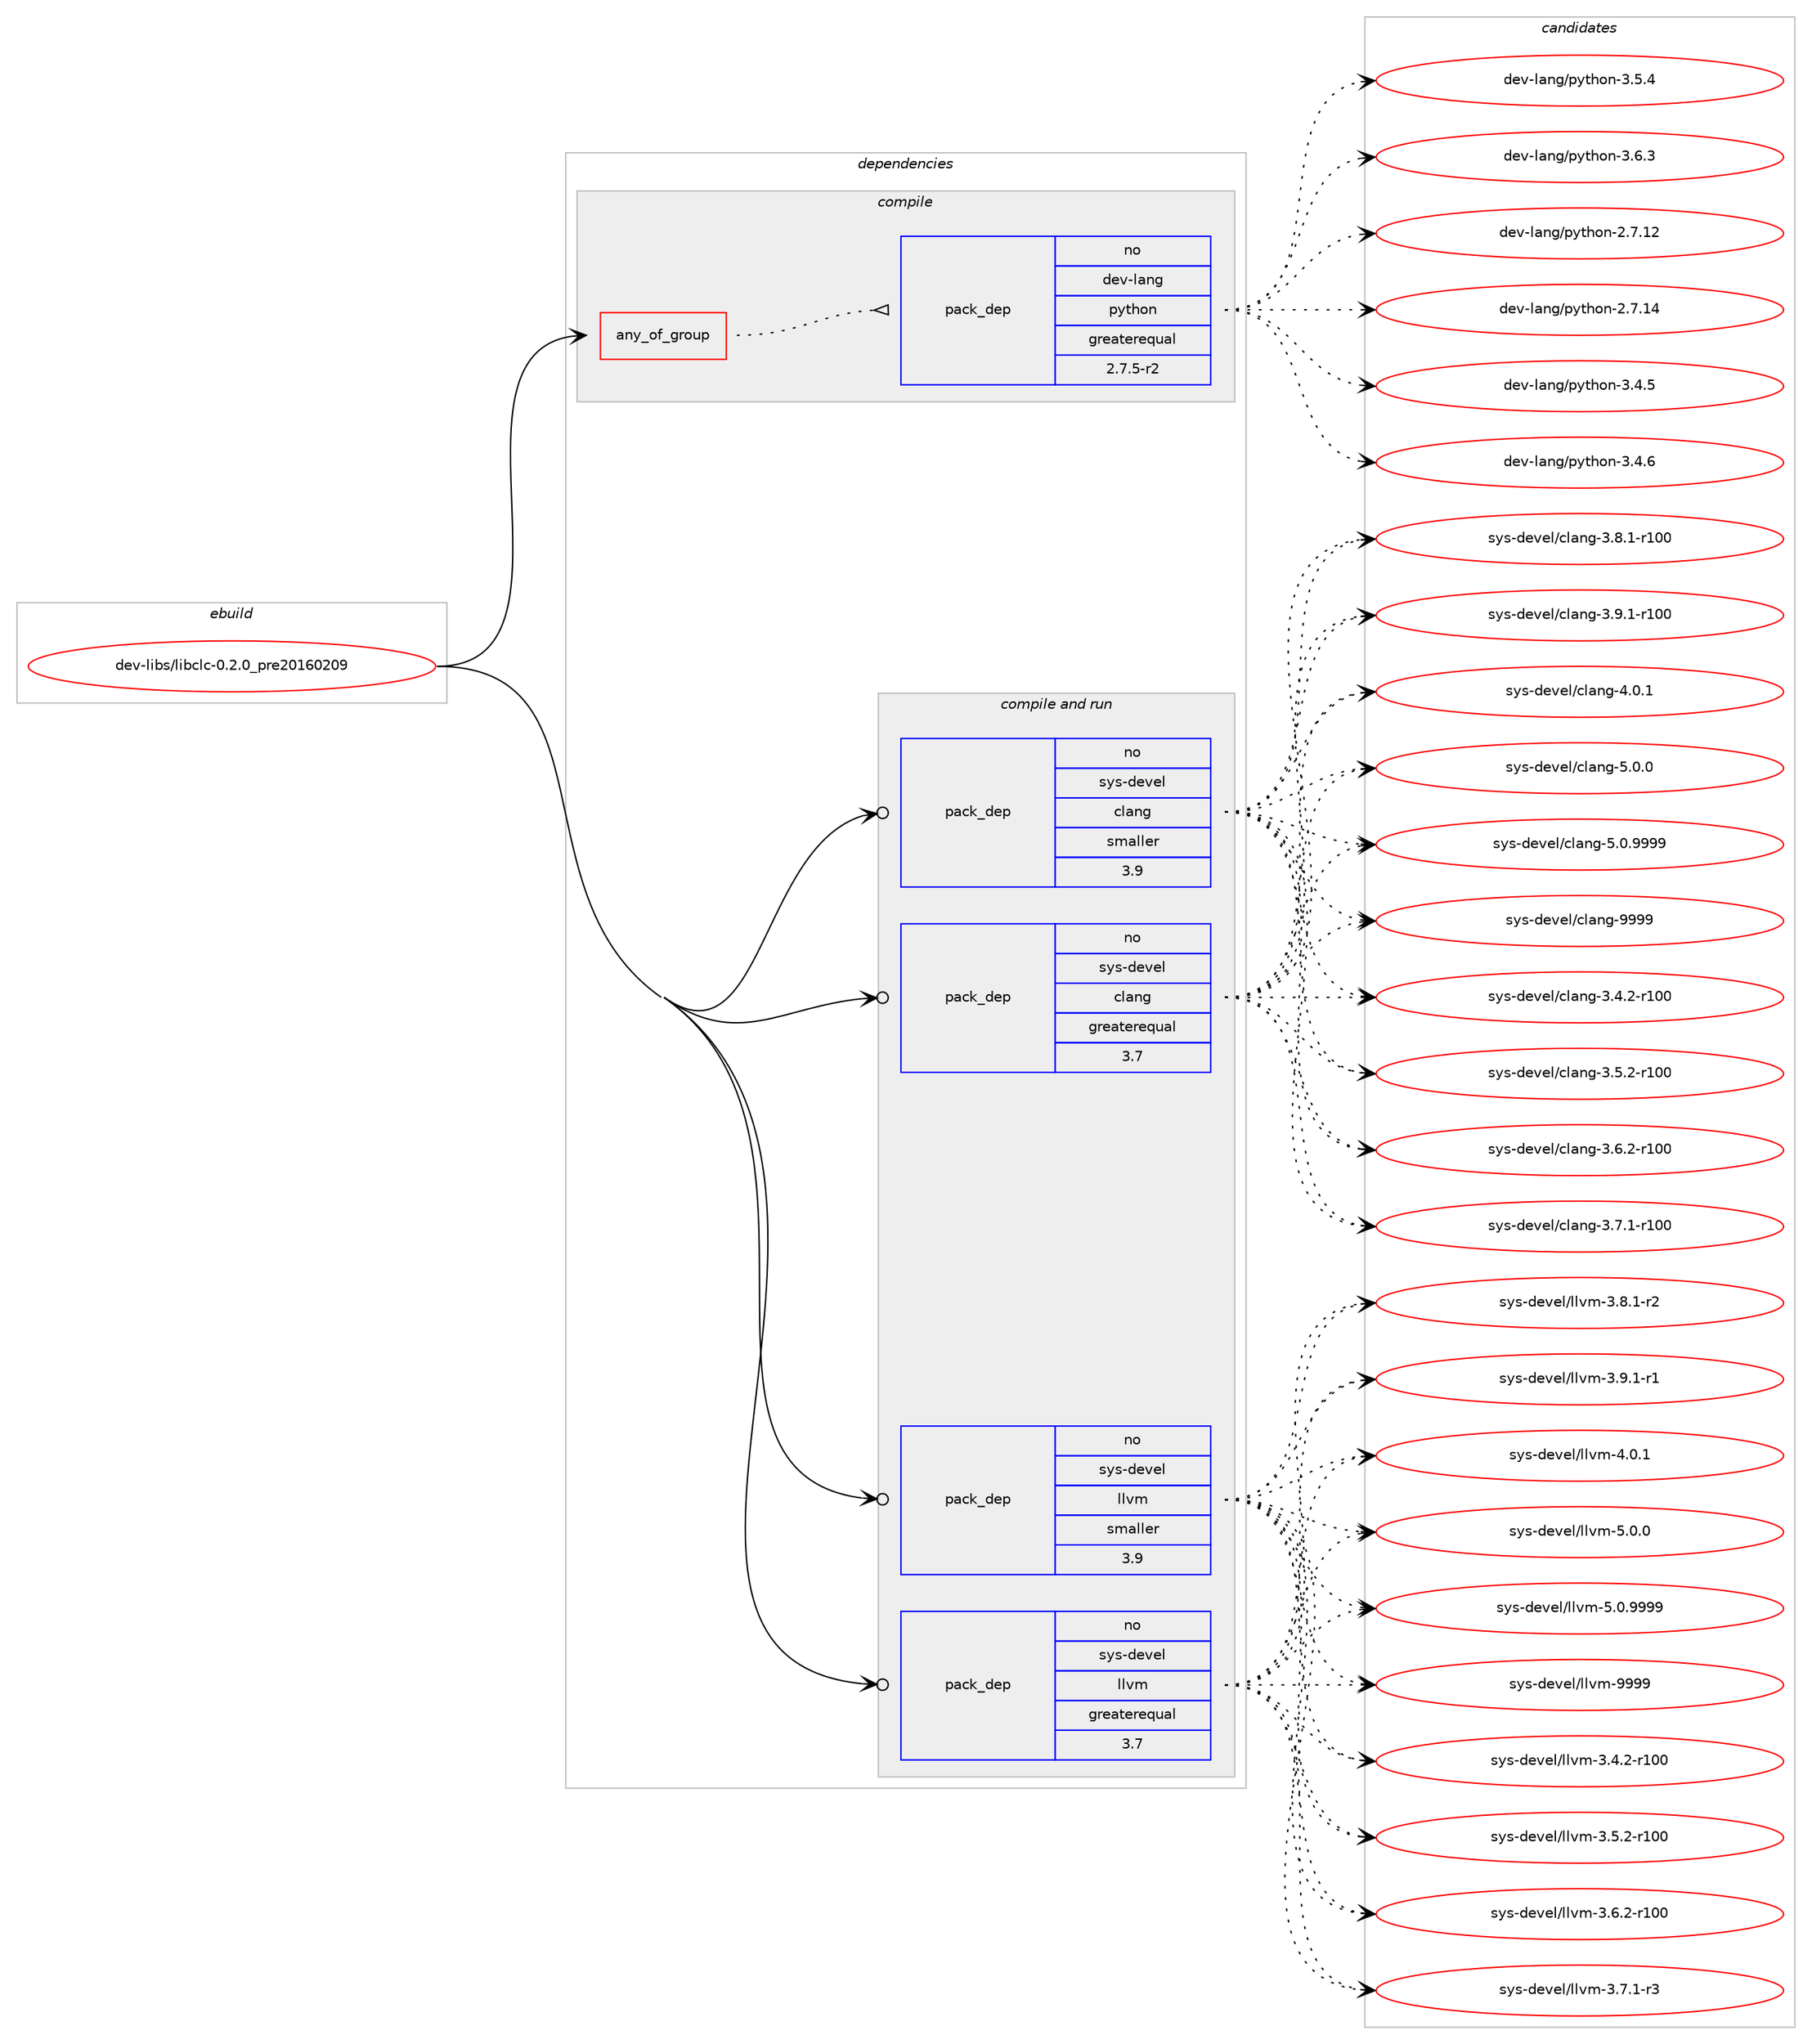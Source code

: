 digraph prolog {

# *************
# Graph options
# *************

newrank=true;
concentrate=true;
compound=true;
graph [rankdir=LR,fontname=Helvetica,fontsize=10,ranksep=1.5];#, ranksep=2.5, nodesep=0.2];
edge  [arrowhead=vee];
node  [fontname=Helvetica,fontsize=10];

# **********
# The ebuild
# **********

subgraph cluster_leftcol {
color=gray;
rank=same;
label=<<i>ebuild</i>>;
id [label="dev-libs/libclc-0.2.0_pre20160209", color=red, width=4, href="../dev-libs/libclc-0.2.0_pre20160209.svg"];
}

# ****************
# The dependencies
# ****************

subgraph cluster_midcol {
color=gray;
label=<<i>dependencies</i>>;
subgraph cluster_compile {
fillcolor="#eeeeee";
style=filled;
label=<<i>compile</i>>;
subgraph any3316 {
dependency114382 [label=<<TABLE BORDER="0" CELLBORDER="1" CELLSPACING="0" CELLPADDING="4"><TR><TD CELLPADDING="10">any_of_group</TD></TR></TABLE>>, shape=none, color=red];subgraph pack86260 {
dependency114383 [label=<<TABLE BORDER="0" CELLBORDER="1" CELLSPACING="0" CELLPADDING="4" WIDTH="220"><TR><TD ROWSPAN="6" CELLPADDING="30">pack_dep</TD></TR><TR><TD WIDTH="110">no</TD></TR><TR><TD>dev-lang</TD></TR><TR><TD>python</TD></TR><TR><TD>greaterequal</TD></TR><TR><TD>2.7.5-r2</TD></TR></TABLE>>, shape=none, color=blue];
}
dependency114382:e -> dependency114383:w [weight=20,style="dotted",arrowhead="oinv"];
}
id:e -> dependency114382:w [weight=20,style="solid",arrowhead="vee"];
}
subgraph cluster_compileandrun {
fillcolor="#eeeeee";
style=filled;
label=<<i>compile and run</i>>;
subgraph pack86261 {
dependency114384 [label=<<TABLE BORDER="0" CELLBORDER="1" CELLSPACING="0" CELLPADDING="4" WIDTH="220"><TR><TD ROWSPAN="6" CELLPADDING="30">pack_dep</TD></TR><TR><TD WIDTH="110">no</TD></TR><TR><TD>sys-devel</TD></TR><TR><TD>clang</TD></TR><TR><TD>greaterequal</TD></TR><TR><TD>3.7</TD></TR></TABLE>>, shape=none, color=blue];
}
id:e -> dependency114384:w [weight=20,style="solid",arrowhead="odotvee"];
subgraph pack86262 {
dependency114385 [label=<<TABLE BORDER="0" CELLBORDER="1" CELLSPACING="0" CELLPADDING="4" WIDTH="220"><TR><TD ROWSPAN="6" CELLPADDING="30">pack_dep</TD></TR><TR><TD WIDTH="110">no</TD></TR><TR><TD>sys-devel</TD></TR><TR><TD>clang</TD></TR><TR><TD>smaller</TD></TR><TR><TD>3.9</TD></TR></TABLE>>, shape=none, color=blue];
}
id:e -> dependency114385:w [weight=20,style="solid",arrowhead="odotvee"];
subgraph pack86263 {
dependency114386 [label=<<TABLE BORDER="0" CELLBORDER="1" CELLSPACING="0" CELLPADDING="4" WIDTH="220"><TR><TD ROWSPAN="6" CELLPADDING="30">pack_dep</TD></TR><TR><TD WIDTH="110">no</TD></TR><TR><TD>sys-devel</TD></TR><TR><TD>llvm</TD></TR><TR><TD>greaterequal</TD></TR><TR><TD>3.7</TD></TR></TABLE>>, shape=none, color=blue];
}
id:e -> dependency114386:w [weight=20,style="solid",arrowhead="odotvee"];
subgraph pack86264 {
dependency114387 [label=<<TABLE BORDER="0" CELLBORDER="1" CELLSPACING="0" CELLPADDING="4" WIDTH="220"><TR><TD ROWSPAN="6" CELLPADDING="30">pack_dep</TD></TR><TR><TD WIDTH="110">no</TD></TR><TR><TD>sys-devel</TD></TR><TR><TD>llvm</TD></TR><TR><TD>smaller</TD></TR><TR><TD>3.9</TD></TR></TABLE>>, shape=none, color=blue];
}
id:e -> dependency114387:w [weight=20,style="solid",arrowhead="odotvee"];
}
subgraph cluster_run {
fillcolor="#eeeeee";
style=filled;
label=<<i>run</i>>;
}
}

# **************
# The candidates
# **************

subgraph cluster_choices {
rank=same;
color=gray;
label=<<i>candidates</i>>;

subgraph choice86260 {
color=black;
nodesep=1;
choice10010111845108971101034711212111610411111045504655464950 [label="dev-lang/python-2.7.12", color=red, width=4,href="../dev-lang/python-2.7.12.svg"];
choice10010111845108971101034711212111610411111045504655464952 [label="dev-lang/python-2.7.14", color=red, width=4,href="../dev-lang/python-2.7.14.svg"];
choice100101118451089711010347112121116104111110455146524653 [label="dev-lang/python-3.4.5", color=red, width=4,href="../dev-lang/python-3.4.5.svg"];
choice100101118451089711010347112121116104111110455146524654 [label="dev-lang/python-3.4.6", color=red, width=4,href="../dev-lang/python-3.4.6.svg"];
choice100101118451089711010347112121116104111110455146534652 [label="dev-lang/python-3.5.4", color=red, width=4,href="../dev-lang/python-3.5.4.svg"];
choice100101118451089711010347112121116104111110455146544651 [label="dev-lang/python-3.6.3", color=red, width=4,href="../dev-lang/python-3.6.3.svg"];
dependency114383:e -> choice10010111845108971101034711212111610411111045504655464950:w [style=dotted,weight="100"];
dependency114383:e -> choice10010111845108971101034711212111610411111045504655464952:w [style=dotted,weight="100"];
dependency114383:e -> choice100101118451089711010347112121116104111110455146524653:w [style=dotted,weight="100"];
dependency114383:e -> choice100101118451089711010347112121116104111110455146524654:w [style=dotted,weight="100"];
dependency114383:e -> choice100101118451089711010347112121116104111110455146534652:w [style=dotted,weight="100"];
dependency114383:e -> choice100101118451089711010347112121116104111110455146544651:w [style=dotted,weight="100"];
}
subgraph choice86261 {
color=black;
nodesep=1;
choice1151211154510010111810110847991089711010345514652465045114494848 [label="sys-devel/clang-3.4.2-r100", color=red, width=4,href="../sys-devel/clang-3.4.2-r100.svg"];
choice1151211154510010111810110847991089711010345514653465045114494848 [label="sys-devel/clang-3.5.2-r100", color=red, width=4,href="../sys-devel/clang-3.5.2-r100.svg"];
choice1151211154510010111810110847991089711010345514654465045114494848 [label="sys-devel/clang-3.6.2-r100", color=red, width=4,href="../sys-devel/clang-3.6.2-r100.svg"];
choice1151211154510010111810110847991089711010345514655464945114494848 [label="sys-devel/clang-3.7.1-r100", color=red, width=4,href="../sys-devel/clang-3.7.1-r100.svg"];
choice1151211154510010111810110847991089711010345514656464945114494848 [label="sys-devel/clang-3.8.1-r100", color=red, width=4,href="../sys-devel/clang-3.8.1-r100.svg"];
choice1151211154510010111810110847991089711010345514657464945114494848 [label="sys-devel/clang-3.9.1-r100", color=red, width=4,href="../sys-devel/clang-3.9.1-r100.svg"];
choice11512111545100101118101108479910897110103455246484649 [label="sys-devel/clang-4.0.1", color=red, width=4,href="../sys-devel/clang-4.0.1.svg"];
choice11512111545100101118101108479910897110103455346484648 [label="sys-devel/clang-5.0.0", color=red, width=4,href="../sys-devel/clang-5.0.0.svg"];
choice11512111545100101118101108479910897110103455346484657575757 [label="sys-devel/clang-5.0.9999", color=red, width=4,href="../sys-devel/clang-5.0.9999.svg"];
choice115121115451001011181011084799108971101034557575757 [label="sys-devel/clang-9999", color=red, width=4,href="../sys-devel/clang-9999.svg"];
dependency114384:e -> choice1151211154510010111810110847991089711010345514652465045114494848:w [style=dotted,weight="100"];
dependency114384:e -> choice1151211154510010111810110847991089711010345514653465045114494848:w [style=dotted,weight="100"];
dependency114384:e -> choice1151211154510010111810110847991089711010345514654465045114494848:w [style=dotted,weight="100"];
dependency114384:e -> choice1151211154510010111810110847991089711010345514655464945114494848:w [style=dotted,weight="100"];
dependency114384:e -> choice1151211154510010111810110847991089711010345514656464945114494848:w [style=dotted,weight="100"];
dependency114384:e -> choice1151211154510010111810110847991089711010345514657464945114494848:w [style=dotted,weight="100"];
dependency114384:e -> choice11512111545100101118101108479910897110103455246484649:w [style=dotted,weight="100"];
dependency114384:e -> choice11512111545100101118101108479910897110103455346484648:w [style=dotted,weight="100"];
dependency114384:e -> choice11512111545100101118101108479910897110103455346484657575757:w [style=dotted,weight="100"];
dependency114384:e -> choice115121115451001011181011084799108971101034557575757:w [style=dotted,weight="100"];
}
subgraph choice86262 {
color=black;
nodesep=1;
choice1151211154510010111810110847991089711010345514652465045114494848 [label="sys-devel/clang-3.4.2-r100", color=red, width=4,href="../sys-devel/clang-3.4.2-r100.svg"];
choice1151211154510010111810110847991089711010345514653465045114494848 [label="sys-devel/clang-3.5.2-r100", color=red, width=4,href="../sys-devel/clang-3.5.2-r100.svg"];
choice1151211154510010111810110847991089711010345514654465045114494848 [label="sys-devel/clang-3.6.2-r100", color=red, width=4,href="../sys-devel/clang-3.6.2-r100.svg"];
choice1151211154510010111810110847991089711010345514655464945114494848 [label="sys-devel/clang-3.7.1-r100", color=red, width=4,href="../sys-devel/clang-3.7.1-r100.svg"];
choice1151211154510010111810110847991089711010345514656464945114494848 [label="sys-devel/clang-3.8.1-r100", color=red, width=4,href="../sys-devel/clang-3.8.1-r100.svg"];
choice1151211154510010111810110847991089711010345514657464945114494848 [label="sys-devel/clang-3.9.1-r100", color=red, width=4,href="../sys-devel/clang-3.9.1-r100.svg"];
choice11512111545100101118101108479910897110103455246484649 [label="sys-devel/clang-4.0.1", color=red, width=4,href="../sys-devel/clang-4.0.1.svg"];
choice11512111545100101118101108479910897110103455346484648 [label="sys-devel/clang-5.0.0", color=red, width=4,href="../sys-devel/clang-5.0.0.svg"];
choice11512111545100101118101108479910897110103455346484657575757 [label="sys-devel/clang-5.0.9999", color=red, width=4,href="../sys-devel/clang-5.0.9999.svg"];
choice115121115451001011181011084799108971101034557575757 [label="sys-devel/clang-9999", color=red, width=4,href="../sys-devel/clang-9999.svg"];
dependency114385:e -> choice1151211154510010111810110847991089711010345514652465045114494848:w [style=dotted,weight="100"];
dependency114385:e -> choice1151211154510010111810110847991089711010345514653465045114494848:w [style=dotted,weight="100"];
dependency114385:e -> choice1151211154510010111810110847991089711010345514654465045114494848:w [style=dotted,weight="100"];
dependency114385:e -> choice1151211154510010111810110847991089711010345514655464945114494848:w [style=dotted,weight="100"];
dependency114385:e -> choice1151211154510010111810110847991089711010345514656464945114494848:w [style=dotted,weight="100"];
dependency114385:e -> choice1151211154510010111810110847991089711010345514657464945114494848:w [style=dotted,weight="100"];
dependency114385:e -> choice11512111545100101118101108479910897110103455246484649:w [style=dotted,weight="100"];
dependency114385:e -> choice11512111545100101118101108479910897110103455346484648:w [style=dotted,weight="100"];
dependency114385:e -> choice11512111545100101118101108479910897110103455346484657575757:w [style=dotted,weight="100"];
dependency114385:e -> choice115121115451001011181011084799108971101034557575757:w [style=dotted,weight="100"];
}
subgraph choice86263 {
color=black;
nodesep=1;
choice115121115451001011181011084710810811810945514652465045114494848 [label="sys-devel/llvm-3.4.2-r100", color=red, width=4,href="../sys-devel/llvm-3.4.2-r100.svg"];
choice115121115451001011181011084710810811810945514653465045114494848 [label="sys-devel/llvm-3.5.2-r100", color=red, width=4,href="../sys-devel/llvm-3.5.2-r100.svg"];
choice115121115451001011181011084710810811810945514654465045114494848 [label="sys-devel/llvm-3.6.2-r100", color=red, width=4,href="../sys-devel/llvm-3.6.2-r100.svg"];
choice11512111545100101118101108471081081181094551465546494511451 [label="sys-devel/llvm-3.7.1-r3", color=red, width=4,href="../sys-devel/llvm-3.7.1-r3.svg"];
choice11512111545100101118101108471081081181094551465646494511450 [label="sys-devel/llvm-3.8.1-r2", color=red, width=4,href="../sys-devel/llvm-3.8.1-r2.svg"];
choice11512111545100101118101108471081081181094551465746494511449 [label="sys-devel/llvm-3.9.1-r1", color=red, width=4,href="../sys-devel/llvm-3.9.1-r1.svg"];
choice1151211154510010111810110847108108118109455246484649 [label="sys-devel/llvm-4.0.1", color=red, width=4,href="../sys-devel/llvm-4.0.1.svg"];
choice1151211154510010111810110847108108118109455346484648 [label="sys-devel/llvm-5.0.0", color=red, width=4,href="../sys-devel/llvm-5.0.0.svg"];
choice1151211154510010111810110847108108118109455346484657575757 [label="sys-devel/llvm-5.0.9999", color=red, width=4,href="../sys-devel/llvm-5.0.9999.svg"];
choice11512111545100101118101108471081081181094557575757 [label="sys-devel/llvm-9999", color=red, width=4,href="../sys-devel/llvm-9999.svg"];
dependency114386:e -> choice115121115451001011181011084710810811810945514652465045114494848:w [style=dotted,weight="100"];
dependency114386:e -> choice115121115451001011181011084710810811810945514653465045114494848:w [style=dotted,weight="100"];
dependency114386:e -> choice115121115451001011181011084710810811810945514654465045114494848:w [style=dotted,weight="100"];
dependency114386:e -> choice11512111545100101118101108471081081181094551465546494511451:w [style=dotted,weight="100"];
dependency114386:e -> choice11512111545100101118101108471081081181094551465646494511450:w [style=dotted,weight="100"];
dependency114386:e -> choice11512111545100101118101108471081081181094551465746494511449:w [style=dotted,weight="100"];
dependency114386:e -> choice1151211154510010111810110847108108118109455246484649:w [style=dotted,weight="100"];
dependency114386:e -> choice1151211154510010111810110847108108118109455346484648:w [style=dotted,weight="100"];
dependency114386:e -> choice1151211154510010111810110847108108118109455346484657575757:w [style=dotted,weight="100"];
dependency114386:e -> choice11512111545100101118101108471081081181094557575757:w [style=dotted,weight="100"];
}
subgraph choice86264 {
color=black;
nodesep=1;
choice115121115451001011181011084710810811810945514652465045114494848 [label="sys-devel/llvm-3.4.2-r100", color=red, width=4,href="../sys-devel/llvm-3.4.2-r100.svg"];
choice115121115451001011181011084710810811810945514653465045114494848 [label="sys-devel/llvm-3.5.2-r100", color=red, width=4,href="../sys-devel/llvm-3.5.2-r100.svg"];
choice115121115451001011181011084710810811810945514654465045114494848 [label="sys-devel/llvm-3.6.2-r100", color=red, width=4,href="../sys-devel/llvm-3.6.2-r100.svg"];
choice11512111545100101118101108471081081181094551465546494511451 [label="sys-devel/llvm-3.7.1-r3", color=red, width=4,href="../sys-devel/llvm-3.7.1-r3.svg"];
choice11512111545100101118101108471081081181094551465646494511450 [label="sys-devel/llvm-3.8.1-r2", color=red, width=4,href="../sys-devel/llvm-3.8.1-r2.svg"];
choice11512111545100101118101108471081081181094551465746494511449 [label="sys-devel/llvm-3.9.1-r1", color=red, width=4,href="../sys-devel/llvm-3.9.1-r1.svg"];
choice1151211154510010111810110847108108118109455246484649 [label="sys-devel/llvm-4.0.1", color=red, width=4,href="../sys-devel/llvm-4.0.1.svg"];
choice1151211154510010111810110847108108118109455346484648 [label="sys-devel/llvm-5.0.0", color=red, width=4,href="../sys-devel/llvm-5.0.0.svg"];
choice1151211154510010111810110847108108118109455346484657575757 [label="sys-devel/llvm-5.0.9999", color=red, width=4,href="../sys-devel/llvm-5.0.9999.svg"];
choice11512111545100101118101108471081081181094557575757 [label="sys-devel/llvm-9999", color=red, width=4,href="../sys-devel/llvm-9999.svg"];
dependency114387:e -> choice115121115451001011181011084710810811810945514652465045114494848:w [style=dotted,weight="100"];
dependency114387:e -> choice115121115451001011181011084710810811810945514653465045114494848:w [style=dotted,weight="100"];
dependency114387:e -> choice115121115451001011181011084710810811810945514654465045114494848:w [style=dotted,weight="100"];
dependency114387:e -> choice11512111545100101118101108471081081181094551465546494511451:w [style=dotted,weight="100"];
dependency114387:e -> choice11512111545100101118101108471081081181094551465646494511450:w [style=dotted,weight="100"];
dependency114387:e -> choice11512111545100101118101108471081081181094551465746494511449:w [style=dotted,weight="100"];
dependency114387:e -> choice1151211154510010111810110847108108118109455246484649:w [style=dotted,weight="100"];
dependency114387:e -> choice1151211154510010111810110847108108118109455346484648:w [style=dotted,weight="100"];
dependency114387:e -> choice1151211154510010111810110847108108118109455346484657575757:w [style=dotted,weight="100"];
dependency114387:e -> choice11512111545100101118101108471081081181094557575757:w [style=dotted,weight="100"];
}
}

}
